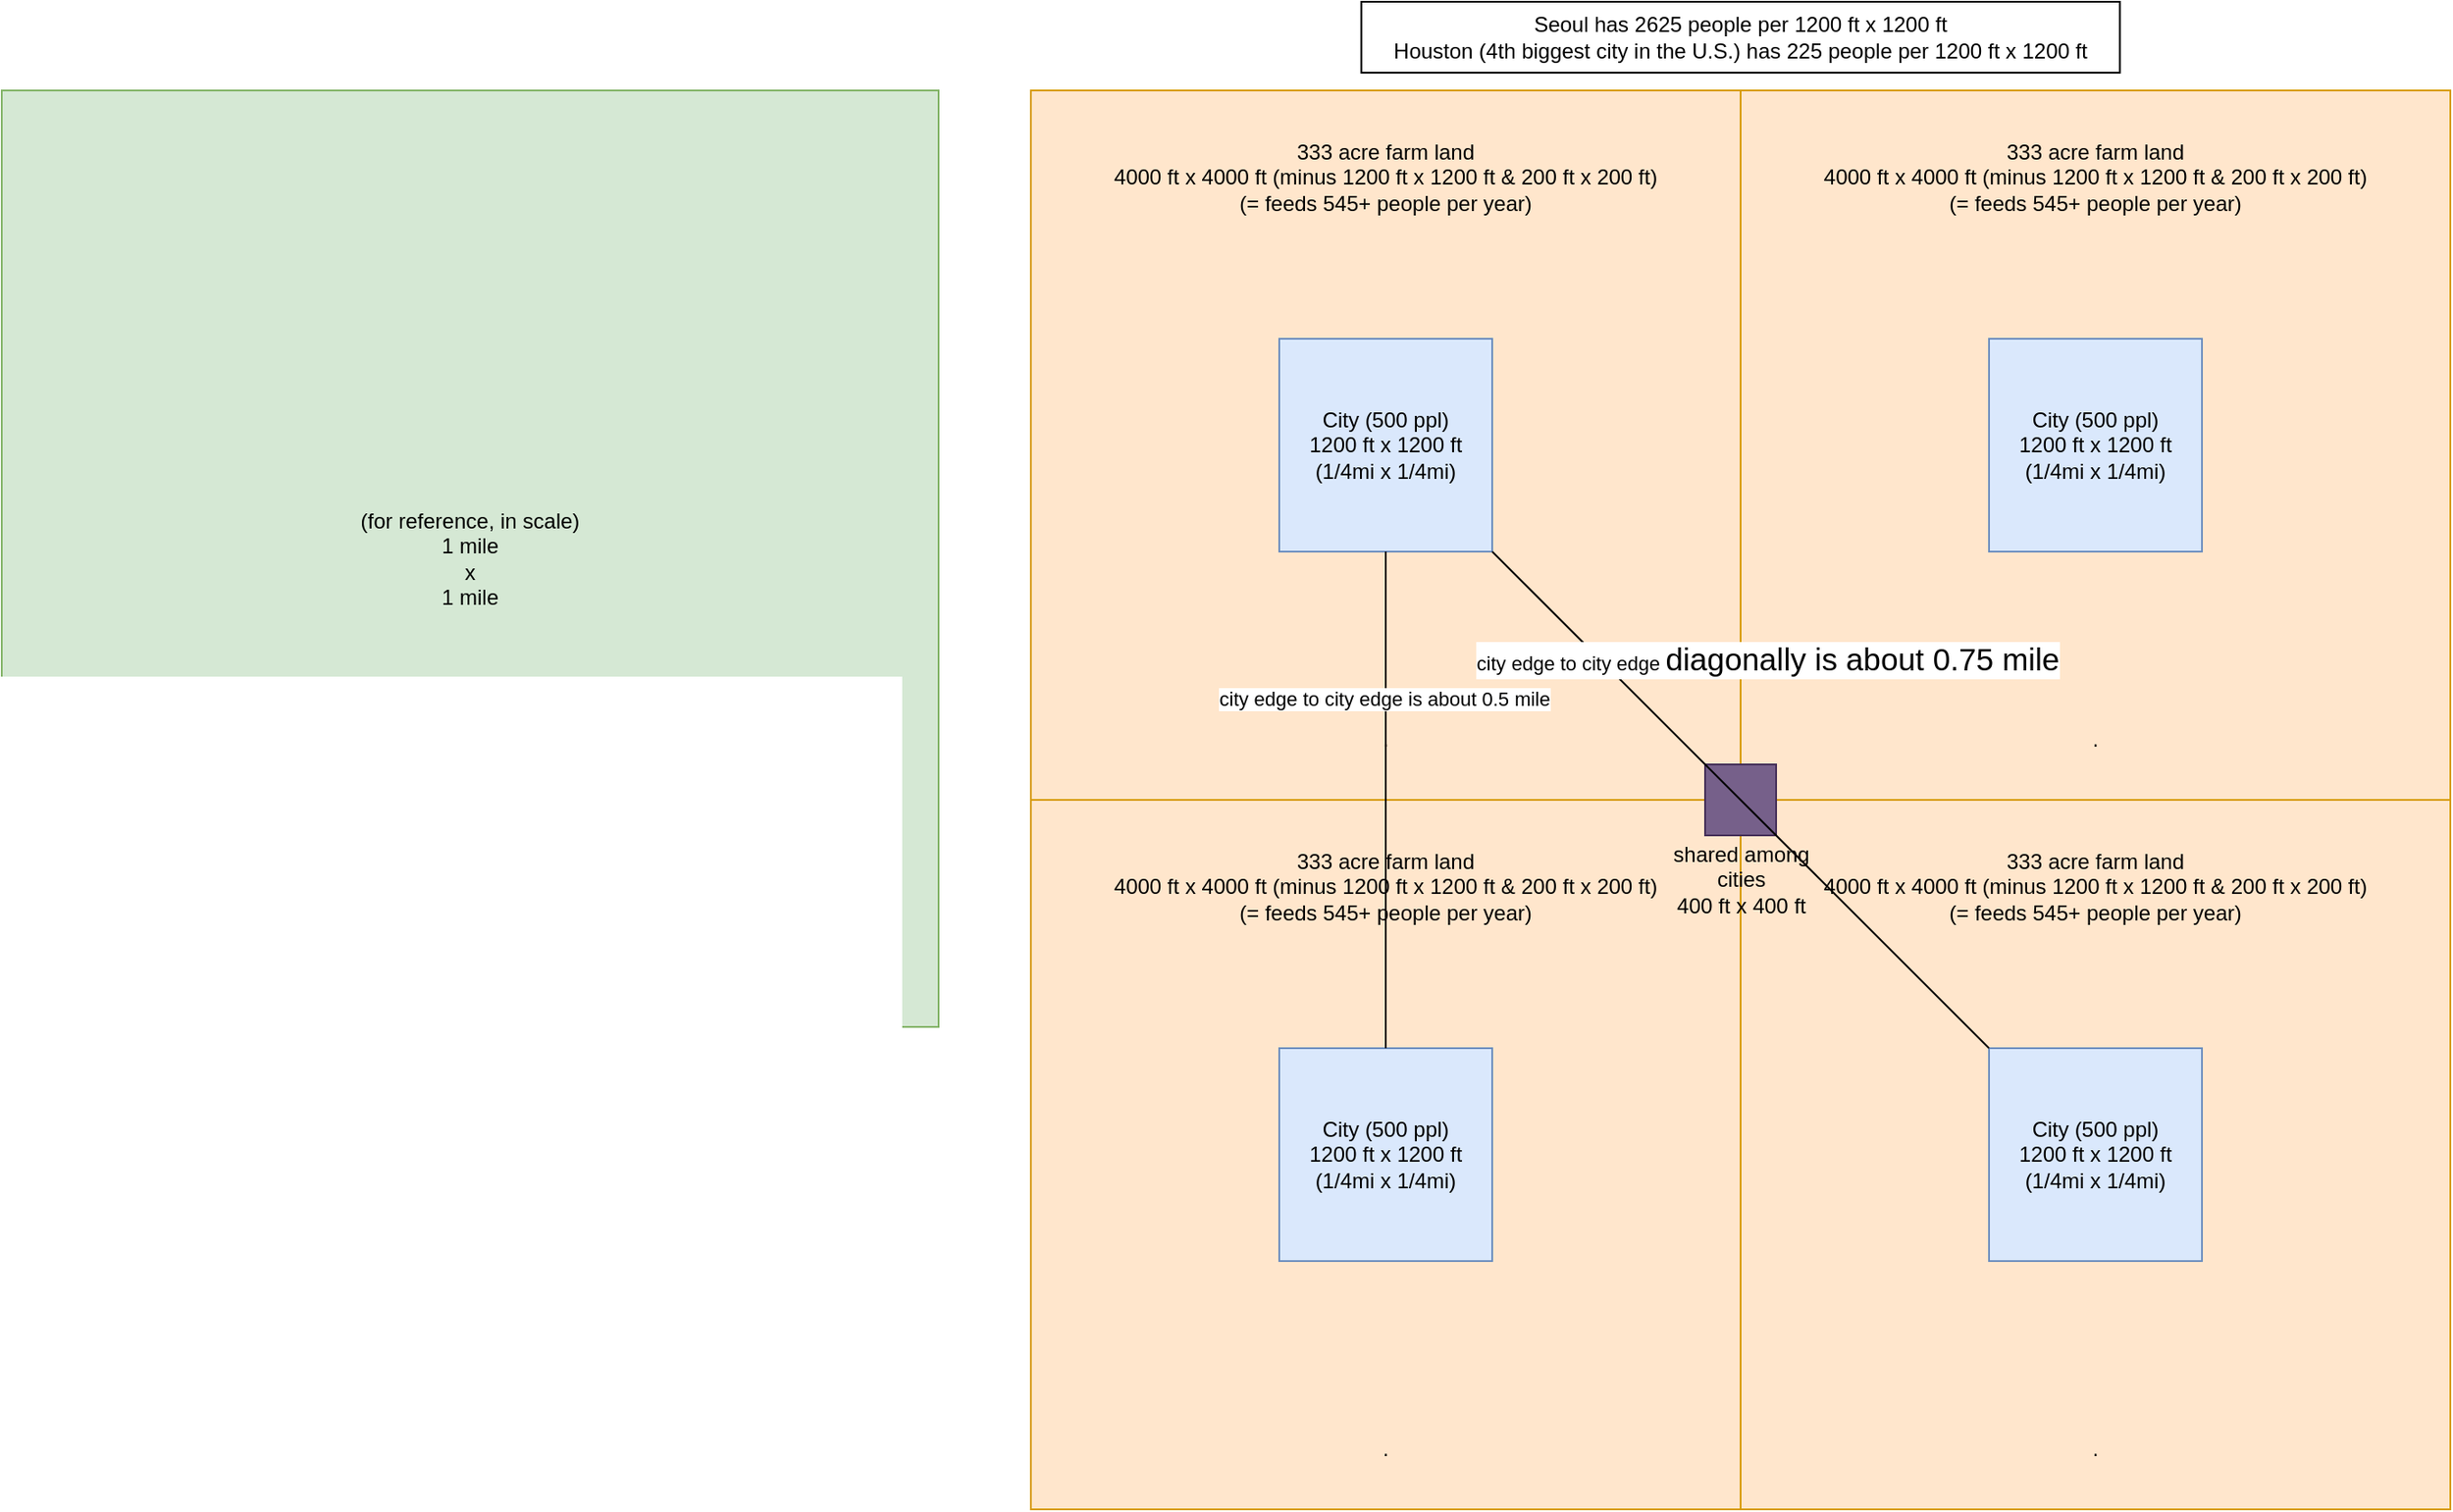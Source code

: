 <mxfile version="22.1.16" type="device">
  <diagram name="Page-1" id="7E5qWeglJWl8h6cFKndG">
    <mxGraphModel dx="1451" dy="893" grid="1" gridSize="10" guides="1" tooltips="1" connect="1" arrows="1" fold="1" page="1" pageScale="1" pageWidth="850" pageHeight="1100" math="0" shadow="0">
      <root>
        <mxCell id="0" />
        <mxCell id="1" parent="0" />
        <mxCell id="jdLNq2274u3vqro3CZ1P-5" value="Seoul has&amp;nbsp;2625&amp;nbsp;people per 1200 ft x 1200 ft&lt;br&gt;Houston (4th biggest city in the U.S.) has 225 people per 1200 ft x 1200 ft" style="rounded=0;whiteSpace=wrap;html=1;" parent="1" vertex="1">
          <mxGeometry x="816.25" y="230" width="427.5" height="40" as="geometry" />
        </mxCell>
        <mxCell id="jdLNq2274u3vqro3CZ1P-23" value="333 acre farm land&lt;br style=&quot;border-color: var(--border-color);&quot;&gt;&lt;span style=&quot;border-color: var(--border-color);&quot;&gt;4000 ft x 4000 ft (minus 1200 ft x 1200 ft &amp;amp; 200 ft x 200 ft)&lt;br&gt;(= feeds 545+ people per year)&lt;br&gt;&lt;br&gt;&lt;br&gt;&lt;br&gt;&lt;br&gt;&lt;br&gt;&lt;br&gt;&lt;br&gt;&lt;br&gt;&lt;br&gt;&lt;br&gt;&lt;br&gt;&lt;br&gt;&lt;br&gt;&lt;br&gt;&lt;br&gt;&lt;br&gt;&lt;br&gt;&lt;br&gt;&lt;br&gt;&lt;br&gt;.&lt;br&gt;&lt;/span&gt;" style="rounded=0;whiteSpace=wrap;html=1;fillColor=#ffe6cc;strokeColor=#d79b00;" parent="1" vertex="1">
          <mxGeometry x="630" y="280" width="400" height="400" as="geometry" />
        </mxCell>
        <mxCell id="jdLNq2274u3vqro3CZ1P-24" value="City (500 ppl)&lt;br&gt;1200 ft x 1200 ft&lt;br&gt;(1/4mi x 1/4mi)" style="rounded=0;whiteSpace=wrap;html=1;fillColor=#dae8fc;strokeColor=#6c8ebf;" parent="1" vertex="1">
          <mxGeometry x="770" y="420" width="120" height="120" as="geometry" />
        </mxCell>
        <mxCell id="jdLNq2274u3vqro3CZ1P-25" value="&lt;span style=&quot;border-color: var(--border-color);&quot;&gt;333 acre farm land&lt;br style=&quot;border-color: var(--border-color);&quot;&gt;4000 ft x 4000 ft (minus 1200 ft x 1200 ft &amp;amp; 200 ft x 200 ft)&lt;br style=&quot;border-color: var(--border-color);&quot;&gt;(= feeds 545+ people per year)&lt;br style=&quot;border-color: var(--border-color);&quot;&gt;&lt;br style=&quot;border-color: var(--border-color);&quot;&gt;&lt;br style=&quot;border-color: var(--border-color);&quot;&gt;&lt;br style=&quot;border-color: var(--border-color);&quot;&gt;&lt;br style=&quot;border-color: var(--border-color);&quot;&gt;&lt;br style=&quot;border-color: var(--border-color);&quot;&gt;&lt;br style=&quot;border-color: var(--border-color);&quot;&gt;&lt;br style=&quot;border-color: var(--border-color);&quot;&gt;&lt;br style=&quot;border-color: var(--border-color);&quot;&gt;&lt;br style=&quot;border-color: var(--border-color);&quot;&gt;&lt;br style=&quot;border-color: var(--border-color);&quot;&gt;&lt;br style=&quot;border-color: var(--border-color);&quot;&gt;&lt;br style=&quot;border-color: var(--border-color);&quot;&gt;&lt;br style=&quot;border-color: var(--border-color);&quot;&gt;&lt;br style=&quot;border-color: var(--border-color);&quot;&gt;&lt;br style=&quot;border-color: var(--border-color);&quot;&gt;&lt;br style=&quot;border-color: var(--border-color);&quot;&gt;&lt;br style=&quot;border-color: var(--border-color);&quot;&gt;&lt;br style=&quot;border-color: var(--border-color);&quot;&gt;&lt;br style=&quot;border-color: var(--border-color);&quot;&gt;&lt;br style=&quot;border-color: var(--border-color);&quot;&gt;.&lt;br&gt;&lt;/span&gt;" style="rounded=0;whiteSpace=wrap;html=1;fillColor=#ffe6cc;strokeColor=#d79b00;" parent="1" vertex="1">
          <mxGeometry x="1030" y="280" width="400" height="400" as="geometry" />
        </mxCell>
        <mxCell id="jdLNq2274u3vqro3CZ1P-26" value="City (500 ppl)&lt;br&gt;1200 ft x 1200 ft&lt;br&gt;(1/4mi x 1/4mi)" style="rounded=0;whiteSpace=wrap;html=1;fillColor=#dae8fc;strokeColor=#6c8ebf;" parent="1" vertex="1">
          <mxGeometry x="1170" y="420" width="120" height="120" as="geometry" />
        </mxCell>
        <mxCell id="jdLNq2274u3vqro3CZ1P-27" value="&lt;span style=&quot;border-color: var(--border-color);&quot;&gt;333 acre farm land&lt;br style=&quot;border-color: var(--border-color);&quot;&gt;4000 ft x 4000 ft (minus 1200 ft x 1200 ft &amp;amp; 200 ft x 200 ft)&lt;br style=&quot;border-color: var(--border-color);&quot;&gt;(= feeds 545+ people per year)&lt;br style=&quot;border-color: var(--border-color);&quot;&gt;&lt;br style=&quot;border-color: var(--border-color);&quot;&gt;&lt;br style=&quot;border-color: var(--border-color);&quot;&gt;&lt;br style=&quot;border-color: var(--border-color);&quot;&gt;&lt;br style=&quot;border-color: var(--border-color);&quot;&gt;&lt;br style=&quot;border-color: var(--border-color);&quot;&gt;&lt;br style=&quot;border-color: var(--border-color);&quot;&gt;&lt;br style=&quot;border-color: var(--border-color);&quot;&gt;&lt;br style=&quot;border-color: var(--border-color);&quot;&gt;&lt;br style=&quot;border-color: var(--border-color);&quot;&gt;&lt;br style=&quot;border-color: var(--border-color);&quot;&gt;&lt;br style=&quot;border-color: var(--border-color);&quot;&gt;&lt;br style=&quot;border-color: var(--border-color);&quot;&gt;&lt;br style=&quot;border-color: var(--border-color);&quot;&gt;&lt;br style=&quot;border-color: var(--border-color);&quot;&gt;&lt;br style=&quot;border-color: var(--border-color);&quot;&gt;&lt;br style=&quot;border-color: var(--border-color);&quot;&gt;&lt;br style=&quot;border-color: var(--border-color);&quot;&gt;&lt;br style=&quot;border-color: var(--border-color);&quot;&gt;&lt;br style=&quot;border-color: var(--border-color);&quot;&gt;&lt;br style=&quot;border-color: var(--border-color);&quot;&gt;.&lt;br&gt;&lt;/span&gt;" style="rounded=0;whiteSpace=wrap;html=1;fillColor=#ffe6cc;strokeColor=#d79b00;" parent="1" vertex="1">
          <mxGeometry x="630" y="680" width="400" height="400" as="geometry" />
        </mxCell>
        <mxCell id="jdLNq2274u3vqro3CZ1P-28" value="City (500 ppl)&lt;br&gt;1200 ft x 1200 ft&lt;br&gt;(1/4mi x 1/4mi)" style="rounded=0;whiteSpace=wrap;html=1;fillColor=#dae8fc;strokeColor=#6c8ebf;" parent="1" vertex="1">
          <mxGeometry x="770" y="820" width="120" height="120" as="geometry" />
        </mxCell>
        <mxCell id="jdLNq2274u3vqro3CZ1P-29" value="&lt;span style=&quot;border-color: var(--border-color);&quot;&gt;333 acre farm land&lt;br style=&quot;border-color: var(--border-color);&quot;&gt;4000 ft x 4000 ft (minus 1200 ft x 1200 ft &amp;amp; 200 ft x 200 ft)&lt;br style=&quot;border-color: var(--border-color);&quot;&gt;(= feeds 545+ people per year)&lt;br style=&quot;border-color: var(--border-color);&quot;&gt;&lt;br style=&quot;border-color: var(--border-color);&quot;&gt;&lt;br style=&quot;border-color: var(--border-color);&quot;&gt;&lt;br style=&quot;border-color: var(--border-color);&quot;&gt;&lt;br style=&quot;border-color: var(--border-color);&quot;&gt;&lt;br style=&quot;border-color: var(--border-color);&quot;&gt;&lt;br style=&quot;border-color: var(--border-color);&quot;&gt;&lt;br style=&quot;border-color: var(--border-color);&quot;&gt;&lt;br style=&quot;border-color: var(--border-color);&quot;&gt;&lt;br style=&quot;border-color: var(--border-color);&quot;&gt;&lt;br style=&quot;border-color: var(--border-color);&quot;&gt;&lt;br style=&quot;border-color: var(--border-color);&quot;&gt;&lt;br style=&quot;border-color: var(--border-color);&quot;&gt;&lt;br style=&quot;border-color: var(--border-color);&quot;&gt;&lt;br style=&quot;border-color: var(--border-color);&quot;&gt;&lt;br style=&quot;border-color: var(--border-color);&quot;&gt;&lt;br style=&quot;border-color: var(--border-color);&quot;&gt;&lt;br style=&quot;border-color: var(--border-color);&quot;&gt;&lt;br style=&quot;border-color: var(--border-color);&quot;&gt;&lt;br style=&quot;border-color: var(--border-color);&quot;&gt;&lt;br style=&quot;border-color: var(--border-color);&quot;&gt;.&lt;br&gt;&lt;/span&gt;" style="rounded=0;whiteSpace=wrap;html=1;fillColor=#ffe6cc;strokeColor=#d79b00;" parent="1" vertex="1">
          <mxGeometry x="1030" y="680" width="400" height="400" as="geometry" />
        </mxCell>
        <mxCell id="jdLNq2274u3vqro3CZ1P-30" value="City (500 ppl)&lt;br&gt;1200 ft x 1200 ft&lt;br&gt;(1/4mi x 1/4mi)" style="rounded=0;whiteSpace=wrap;html=1;fillColor=#dae8fc;strokeColor=#6c8ebf;" parent="1" vertex="1">
          <mxGeometry x="1170" y="820" width="120" height="120" as="geometry" />
        </mxCell>
        <mxCell id="jdLNq2274u3vqro3CZ1P-31" value="" style="endArrow=none;html=1;rounded=0;entryX=0.5;entryY=1;entryDx=0;entryDy=0;exitX=0.5;exitY=0;exitDx=0;exitDy=0;" parent="1" source="jdLNq2274u3vqro3CZ1P-28" target="jdLNq2274u3vqro3CZ1P-24" edge="1">
          <mxGeometry width="50" height="50" relative="1" as="geometry">
            <mxPoint x="975" y="710" as="sourcePoint" />
            <mxPoint x="1025" y="660" as="targetPoint" />
          </mxGeometry>
        </mxCell>
        <mxCell id="jdLNq2274u3vqro3CZ1P-32" value="city edge to city edge is about 0.5 mile" style="edgeLabel;html=1;align=center;verticalAlign=middle;resizable=0;points=[];" parent="jdLNq2274u3vqro3CZ1P-31" vertex="1" connectable="0">
          <mxGeometry x="0.411" y="1" relative="1" as="geometry">
            <mxPoint as="offset" />
          </mxGeometry>
        </mxCell>
        <mxCell id="jdLNq2274u3vqro3CZ1P-36" value="(for reference, in scale)&lt;br&gt;1 mile&lt;br&gt;x&lt;br&gt;1 mile" style="rounded=0;whiteSpace=wrap;html=1;fillColor=#d5e8d4;strokeColor=#82b366;" parent="1" vertex="1">
          <mxGeometry x="50" y="280" width="528" height="528" as="geometry" />
        </mxCell>
        <mxCell id="niwRlBiRKIvPO4q9MiGT-9" value="" style="group" vertex="1" connectable="0" parent="1">
          <mxGeometry x="989.5" y="660" width="81" height="80" as="geometry" />
        </mxCell>
        <mxCell id="niwRlBiRKIvPO4q9MiGT-1" value="" style="rounded=0;whiteSpace=wrap;html=1;fillColor=#76608a;strokeColor=#432D57;fontColor=#ffffff;" vertex="1" parent="niwRlBiRKIvPO4q9MiGT-9">
          <mxGeometry x="20.5" width="40" height="40" as="geometry" />
        </mxCell>
        <mxCell id="niwRlBiRKIvPO4q9MiGT-6" value="shared among cities&lt;br&gt;400 ft x 400 ft" style="text;html=1;strokeColor=none;fillColor=none;align=center;verticalAlign=middle;whiteSpace=wrap;rounded=0;" vertex="1" parent="niwRlBiRKIvPO4q9MiGT-9">
          <mxGeometry y="50" width="81" height="30" as="geometry" />
        </mxCell>
        <mxCell id="jdLNq2274u3vqro3CZ1P-33" value="" style="endArrow=none;html=1;rounded=0;exitX=1;exitY=1;exitDx=0;exitDy=0;entryX=0;entryY=0;entryDx=0;entryDy=0;" parent="1" source="jdLNq2274u3vqro3CZ1P-24" target="jdLNq2274u3vqro3CZ1P-30" edge="1">
          <mxGeometry width="50" height="50" relative="1" as="geometry">
            <mxPoint x="975" y="610" as="sourcePoint" />
            <mxPoint x="1025" y="560" as="targetPoint" />
          </mxGeometry>
        </mxCell>
        <mxCell id="jdLNq2274u3vqro3CZ1P-34" value="city edge to city edge&amp;nbsp;&lt;span style=&quot;color: var(--text-primary); font-family: var(--brand-font); font-size: 1.1rem; text-align: start;&quot;&gt;diagonally is about 0.75 mile&lt;/span&gt;" style="edgeLabel;html=1;align=center;verticalAlign=middle;resizable=0;points=[];" parent="jdLNq2274u3vqro3CZ1P-33" vertex="1" connectable="0">
          <mxGeometry x="-0.487" y="-1" relative="1" as="geometry">
            <mxPoint x="84" y="-12" as="offset" />
          </mxGeometry>
        </mxCell>
      </root>
    </mxGraphModel>
  </diagram>
</mxfile>
